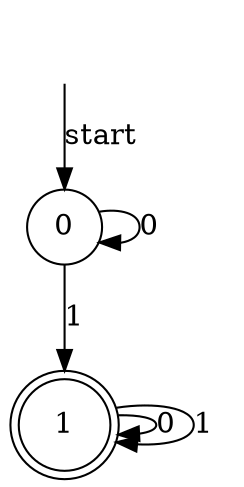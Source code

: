 digraph {
	graph [bb="0,0,98.5,221"];
	node [label="\N"];
	""	[height=0.5,
		pos="27,203",
		shape=plaintext,
		width=0.75];
	0	[height=0.5,
		pos="27,114.5",
		shape=circle,
		width=0.5];
	"" -> 0	[label=start,
		lp="38.625,158.75",
		pos="e,27,132.72 27,185.32 27,173.63 27,157.7 27,144.01"];
	0 -> 0	[label=0,
		lp="66.375,114.5",
		pos="e,43.664,106.72 43.664,122.28 53.625,124.01 63,121.41 63,114.5 63,110.39 59.695,107.81 54.925,106.75"];
	1	[height=0.61111,
		pos="27,22",
		shape=doublecircle,
		width=0.61111];
	0 -> 1	[label=1,
		lp="30.375,70.25",
		pos="e,27,44.218 27,96.051 27,84.609 27,69.297 27,55.647"];
	1 -> 1	[label=0,
		lp="70.375,22",
		pos="e,48.807,17.547 48.807,26.453 58.562,26.877 67,25.393 67,22 67,20.092 64.33,18.787 60.258,18.086"];
	1 -> 1	[label=1,
		lp="88.375,22",
		pos="e,48.114,14.389 48.114,29.611 66.096,32.971 85,30.434 85,22 85,15.345 73.23,12.361 59.43,13.05"];
}
